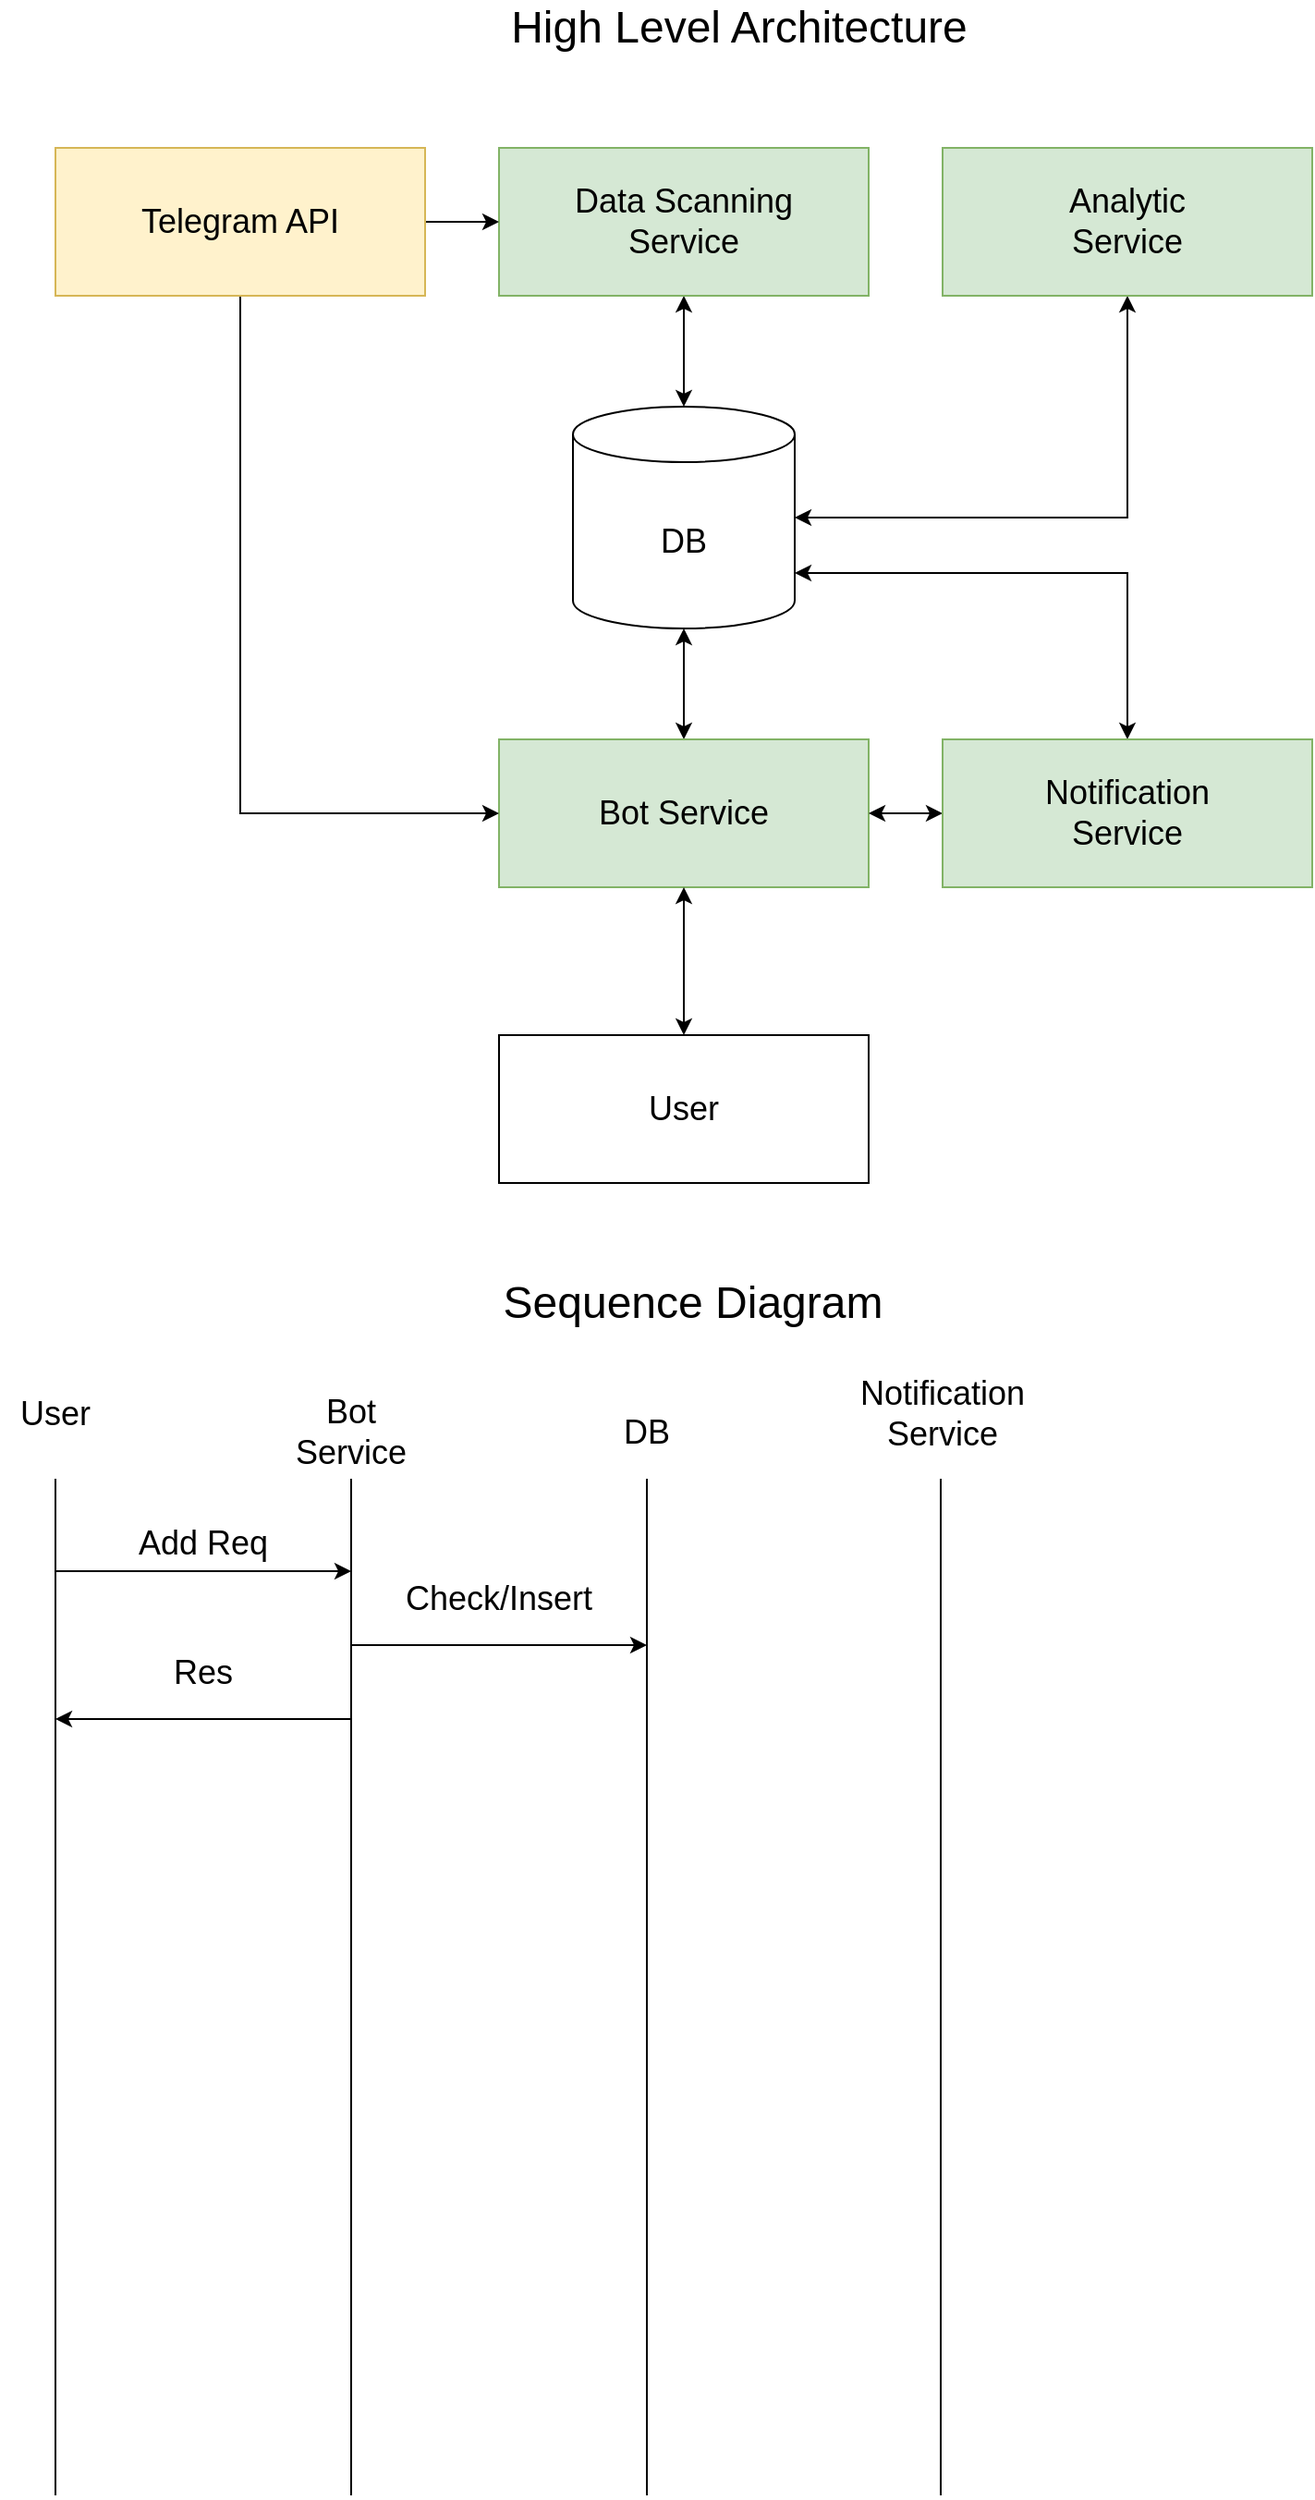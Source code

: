 <mxfile version="16.4.5" type="github">
  <diagram id="GHujqGR_0_3O3QubCWxv" name="Page-1">
    <mxGraphModel dx="1422" dy="770" grid="1" gridSize="10" guides="1" tooltips="1" connect="1" arrows="1" fold="1" page="1" pageScale="1" pageWidth="850" pageHeight="1100" math="0" shadow="0">
      <root>
        <mxCell id="0" />
        <mxCell id="1" parent="0" />
        <mxCell id="SW76FyMLyOVb3IWlOXmc-2" style="edgeStyle=orthogonalEdgeStyle;rounded=0;orthogonalLoop=1;jettySize=auto;html=1;entryX=0.5;entryY=1;entryDx=0;entryDy=0;entryPerimeter=0;fontSize=18;startArrow=classic;startFill=1;" edge="1" parent="1" source="SW76FyMLyOVb3IWlOXmc-3" target="SW76FyMLyOVb3IWlOXmc-13">
          <mxGeometry relative="1" as="geometry" />
        </mxCell>
        <mxCell id="SW76FyMLyOVb3IWlOXmc-3" value="&lt;font style=&quot;font-size: 18px&quot;&gt;Bot Service&lt;/font&gt;" style="rounded=0;whiteSpace=wrap;html=1;fillColor=#d5e8d4;strokeColor=#82b366;" vertex="1" parent="1">
          <mxGeometry x="320" y="440" width="200" height="80" as="geometry" />
        </mxCell>
        <mxCell id="SW76FyMLyOVb3IWlOXmc-4" style="edgeStyle=orthogonalEdgeStyle;rounded=0;orthogonalLoop=1;jettySize=auto;html=1;entryX=0.5;entryY=0;entryDx=0;entryDy=0;entryPerimeter=0;fontSize=18;startArrow=classic;startFill=1;" edge="1" parent="1" source="SW76FyMLyOVb3IWlOXmc-5" target="SW76FyMLyOVb3IWlOXmc-13">
          <mxGeometry relative="1" as="geometry" />
        </mxCell>
        <mxCell id="SW76FyMLyOVb3IWlOXmc-5" value="&lt;font style=&quot;font-size: 18px&quot;&gt;Data Scanning&lt;br&gt;Service&lt;br&gt;&lt;/font&gt;" style="rounded=0;whiteSpace=wrap;html=1;fillColor=#d5e8d4;strokeColor=#82b366;" vertex="1" parent="1">
          <mxGeometry x="320" y="120" width="200" height="80" as="geometry" />
        </mxCell>
        <mxCell id="SW76FyMLyOVb3IWlOXmc-6" style="edgeStyle=orthogonalEdgeStyle;rounded=0;orthogonalLoop=1;jettySize=auto;html=1;entryX=0.5;entryY=1;entryDx=0;entryDy=0;fontSize=18;startArrow=classic;startFill=1;" edge="1" parent="1" source="SW76FyMLyOVb3IWlOXmc-7" target="SW76FyMLyOVb3IWlOXmc-3">
          <mxGeometry relative="1" as="geometry" />
        </mxCell>
        <mxCell id="SW76FyMLyOVb3IWlOXmc-7" value="&lt;font style=&quot;font-size: 18px&quot;&gt;User&lt;/font&gt;" style="rounded=0;whiteSpace=wrap;html=1;" vertex="1" parent="1">
          <mxGeometry x="320" y="600" width="200" height="80" as="geometry" />
        </mxCell>
        <mxCell id="SW76FyMLyOVb3IWlOXmc-8" style="edgeStyle=orthogonalEdgeStyle;rounded=0;orthogonalLoop=1;jettySize=auto;html=1;entryX=1;entryY=0.5;entryDx=0;entryDy=0;entryPerimeter=0;fontSize=18;startArrow=classic;startFill=1;" edge="1" parent="1" source="SW76FyMLyOVb3IWlOXmc-9" target="SW76FyMLyOVb3IWlOXmc-13">
          <mxGeometry relative="1" as="geometry">
            <Array as="points">
              <mxPoint x="660" y="320" />
            </Array>
          </mxGeometry>
        </mxCell>
        <mxCell id="SW76FyMLyOVb3IWlOXmc-9" value="&lt;font style=&quot;font-size: 18px&quot;&gt;Analytic&lt;br&gt;Service&lt;br&gt;&lt;/font&gt;" style="rounded=0;whiteSpace=wrap;html=1;fillColor=#d5e8d4;strokeColor=#82b366;" vertex="1" parent="1">
          <mxGeometry x="560" y="120" width="200" height="80" as="geometry" />
        </mxCell>
        <mxCell id="SW76FyMLyOVb3IWlOXmc-10" style="edgeStyle=orthogonalEdgeStyle;rounded=0;orthogonalLoop=1;jettySize=auto;html=1;entryX=0;entryY=0.5;entryDx=0;entryDy=0;fontSize=18;" edge="1" parent="1" source="SW76FyMLyOVb3IWlOXmc-12" target="SW76FyMLyOVb3IWlOXmc-5">
          <mxGeometry relative="1" as="geometry" />
        </mxCell>
        <mxCell id="SW76FyMLyOVb3IWlOXmc-11" style="edgeStyle=orthogonalEdgeStyle;rounded=0;orthogonalLoop=1;jettySize=auto;html=1;entryX=0;entryY=0.5;entryDx=0;entryDy=0;fontSize=18;" edge="1" parent="1" source="SW76FyMLyOVb3IWlOXmc-12" target="SW76FyMLyOVb3IWlOXmc-3">
          <mxGeometry relative="1" as="geometry">
            <Array as="points">
              <mxPoint x="180" y="480" />
            </Array>
          </mxGeometry>
        </mxCell>
        <mxCell id="SW76FyMLyOVb3IWlOXmc-12" value="&lt;font style=&quot;font-size: 18px&quot;&gt;Telegram API&lt;br&gt;&lt;/font&gt;" style="rounded=0;whiteSpace=wrap;html=1;fillColor=#fff2cc;strokeColor=#d6b656;" vertex="1" parent="1">
          <mxGeometry x="80" y="120" width="200" height="80" as="geometry" />
        </mxCell>
        <mxCell id="SW76FyMLyOVb3IWlOXmc-13" value="DB" style="shape=cylinder3;whiteSpace=wrap;html=1;boundedLbl=1;backgroundOutline=1;size=15;fontSize=18;" vertex="1" parent="1">
          <mxGeometry x="360" y="260" width="120" height="120" as="geometry" />
        </mxCell>
        <mxCell id="SW76FyMLyOVb3IWlOXmc-14" style="edgeStyle=orthogonalEdgeStyle;rounded=0;orthogonalLoop=1;jettySize=auto;html=1;entryX=1;entryY=0.5;entryDx=0;entryDy=0;fontSize=18;startArrow=classic;startFill=1;" edge="1" parent="1" source="SW76FyMLyOVb3IWlOXmc-16" target="SW76FyMLyOVb3IWlOXmc-3">
          <mxGeometry relative="1" as="geometry" />
        </mxCell>
        <mxCell id="SW76FyMLyOVb3IWlOXmc-15" style="edgeStyle=orthogonalEdgeStyle;rounded=0;orthogonalLoop=1;jettySize=auto;html=1;fontSize=18;startArrow=classic;startFill=1;" edge="1" parent="1" source="SW76FyMLyOVb3IWlOXmc-16">
          <mxGeometry relative="1" as="geometry">
            <mxPoint x="480" y="350" as="targetPoint" />
            <Array as="points">
              <mxPoint x="660" y="350" />
              <mxPoint x="480" y="350" />
            </Array>
          </mxGeometry>
        </mxCell>
        <mxCell id="SW76FyMLyOVb3IWlOXmc-16" value="&lt;font style=&quot;font-size: 18px&quot;&gt;Notification&lt;br&gt;Service&lt;br&gt;&lt;/font&gt;" style="rounded=0;whiteSpace=wrap;html=1;fillColor=#d5e8d4;strokeColor=#82b366;" vertex="1" parent="1">
          <mxGeometry x="560" y="440" width="200" height="80" as="geometry" />
        </mxCell>
        <mxCell id="SW76FyMLyOVb3IWlOXmc-17" value="" style="endArrow=none;html=1;rounded=0;fontSize=18;" edge="1" parent="1">
          <mxGeometry width="50" height="50" relative="1" as="geometry">
            <mxPoint x="80" y="1390" as="sourcePoint" />
            <mxPoint x="80" y="840" as="targetPoint" />
          </mxGeometry>
        </mxCell>
        <mxCell id="SW76FyMLyOVb3IWlOXmc-18" value="" style="endArrow=none;html=1;rounded=0;fontSize=18;" edge="1" parent="1">
          <mxGeometry width="50" height="50" relative="1" as="geometry">
            <mxPoint x="240" y="1390" as="sourcePoint" />
            <mxPoint x="240" y="840" as="targetPoint" />
          </mxGeometry>
        </mxCell>
        <mxCell id="SW76FyMLyOVb3IWlOXmc-19" value="" style="endArrow=none;html=1;rounded=0;fontSize=18;" edge="1" parent="1">
          <mxGeometry width="50" height="50" relative="1" as="geometry">
            <mxPoint x="400" y="1390" as="sourcePoint" />
            <mxPoint x="400" y="840" as="targetPoint" />
          </mxGeometry>
        </mxCell>
        <mxCell id="SW76FyMLyOVb3IWlOXmc-20" value="" style="endArrow=classic;html=1;rounded=0;fontSize=18;" edge="1" parent="1">
          <mxGeometry width="50" height="50" relative="1" as="geometry">
            <mxPoint x="80" y="890" as="sourcePoint" />
            <mxPoint x="240" y="890" as="targetPoint" />
          </mxGeometry>
        </mxCell>
        <mxCell id="SW76FyMLyOVb3IWlOXmc-21" value="" style="endArrow=classic;html=1;rounded=0;fontSize=18;" edge="1" parent="1">
          <mxGeometry width="50" height="50" relative="1" as="geometry">
            <mxPoint x="240" y="930" as="sourcePoint" />
            <mxPoint x="400" y="930" as="targetPoint" />
          </mxGeometry>
        </mxCell>
        <mxCell id="SW76FyMLyOVb3IWlOXmc-22" value="User" style="text;html=1;strokeColor=none;fillColor=none;align=center;verticalAlign=middle;whiteSpace=wrap;rounded=0;fontSize=18;" vertex="1" parent="1">
          <mxGeometry x="50" y="790" width="60" height="30" as="geometry" />
        </mxCell>
        <mxCell id="SW76FyMLyOVb3IWlOXmc-23" value="Bot Service" style="text;html=1;strokeColor=none;fillColor=none;align=center;verticalAlign=middle;whiteSpace=wrap;rounded=0;fontSize=18;" vertex="1" parent="1">
          <mxGeometry x="210" y="800" width="60" height="30" as="geometry" />
        </mxCell>
        <mxCell id="SW76FyMLyOVb3IWlOXmc-24" value="DB" style="text;html=1;strokeColor=none;fillColor=none;align=center;verticalAlign=middle;whiteSpace=wrap;rounded=0;fontSize=18;" vertex="1" parent="1">
          <mxGeometry x="370" y="800" width="60" height="30" as="geometry" />
        </mxCell>
        <mxCell id="SW76FyMLyOVb3IWlOXmc-25" value="Add Req" style="text;html=1;strokeColor=none;fillColor=none;align=center;verticalAlign=middle;whiteSpace=wrap;rounded=0;fontSize=18;" vertex="1" parent="1">
          <mxGeometry x="120" y="860" width="80" height="30" as="geometry" />
        </mxCell>
        <mxCell id="SW76FyMLyOVb3IWlOXmc-26" value="Check/Insert" style="text;html=1;strokeColor=none;fillColor=none;align=center;verticalAlign=middle;whiteSpace=wrap;rounded=0;fontSize=18;" vertex="1" parent="1">
          <mxGeometry x="280" y="890" width="80" height="30" as="geometry" />
        </mxCell>
        <mxCell id="SW76FyMLyOVb3IWlOXmc-27" value="" style="endArrow=classic;html=1;rounded=0;fontSize=18;" edge="1" parent="1">
          <mxGeometry width="50" height="50" relative="1" as="geometry">
            <mxPoint x="240" y="970" as="sourcePoint" />
            <mxPoint x="80" y="970" as="targetPoint" />
          </mxGeometry>
        </mxCell>
        <mxCell id="SW76FyMLyOVb3IWlOXmc-28" value="Res" style="text;html=1;strokeColor=none;fillColor=none;align=center;verticalAlign=middle;whiteSpace=wrap;rounded=0;fontSize=18;" vertex="1" parent="1">
          <mxGeometry x="120" y="930" width="80" height="30" as="geometry" />
        </mxCell>
        <mxCell id="SW76FyMLyOVb3IWlOXmc-29" value="" style="endArrow=none;html=1;rounded=0;fontSize=18;" edge="1" parent="1">
          <mxGeometry width="50" height="50" relative="1" as="geometry">
            <mxPoint x="559" y="1390" as="sourcePoint" />
            <mxPoint x="559" y="840" as="targetPoint" />
          </mxGeometry>
        </mxCell>
        <mxCell id="SW76FyMLyOVb3IWlOXmc-30" value="Notification Service" style="text;html=1;strokeColor=none;fillColor=none;align=center;verticalAlign=middle;whiteSpace=wrap;rounded=0;fontSize=18;" vertex="1" parent="1">
          <mxGeometry x="530" y="790" width="60" height="30" as="geometry" />
        </mxCell>
        <mxCell id="SW76FyMLyOVb3IWlOXmc-31" value="&lt;font style=&quot;font-size: 24px&quot;&gt;High Level Architecture&lt;/font&gt;" style="text;html=1;strokeColor=none;fillColor=none;align=center;verticalAlign=middle;whiteSpace=wrap;rounded=0;fontSize=18;" vertex="1" parent="1">
          <mxGeometry x="270" y="40" width="360" height="30" as="geometry" />
        </mxCell>
        <mxCell id="SW76FyMLyOVb3IWlOXmc-32" value="&lt;font style=&quot;font-size: 24px&quot;&gt;Sequence Diagram&lt;/font&gt;" style="text;html=1;strokeColor=none;fillColor=none;align=center;verticalAlign=middle;whiteSpace=wrap;rounded=0;fontSize=18;" vertex="1" parent="1">
          <mxGeometry x="245" y="730" width="360" height="30" as="geometry" />
        </mxCell>
      </root>
    </mxGraphModel>
  </diagram>
</mxfile>
